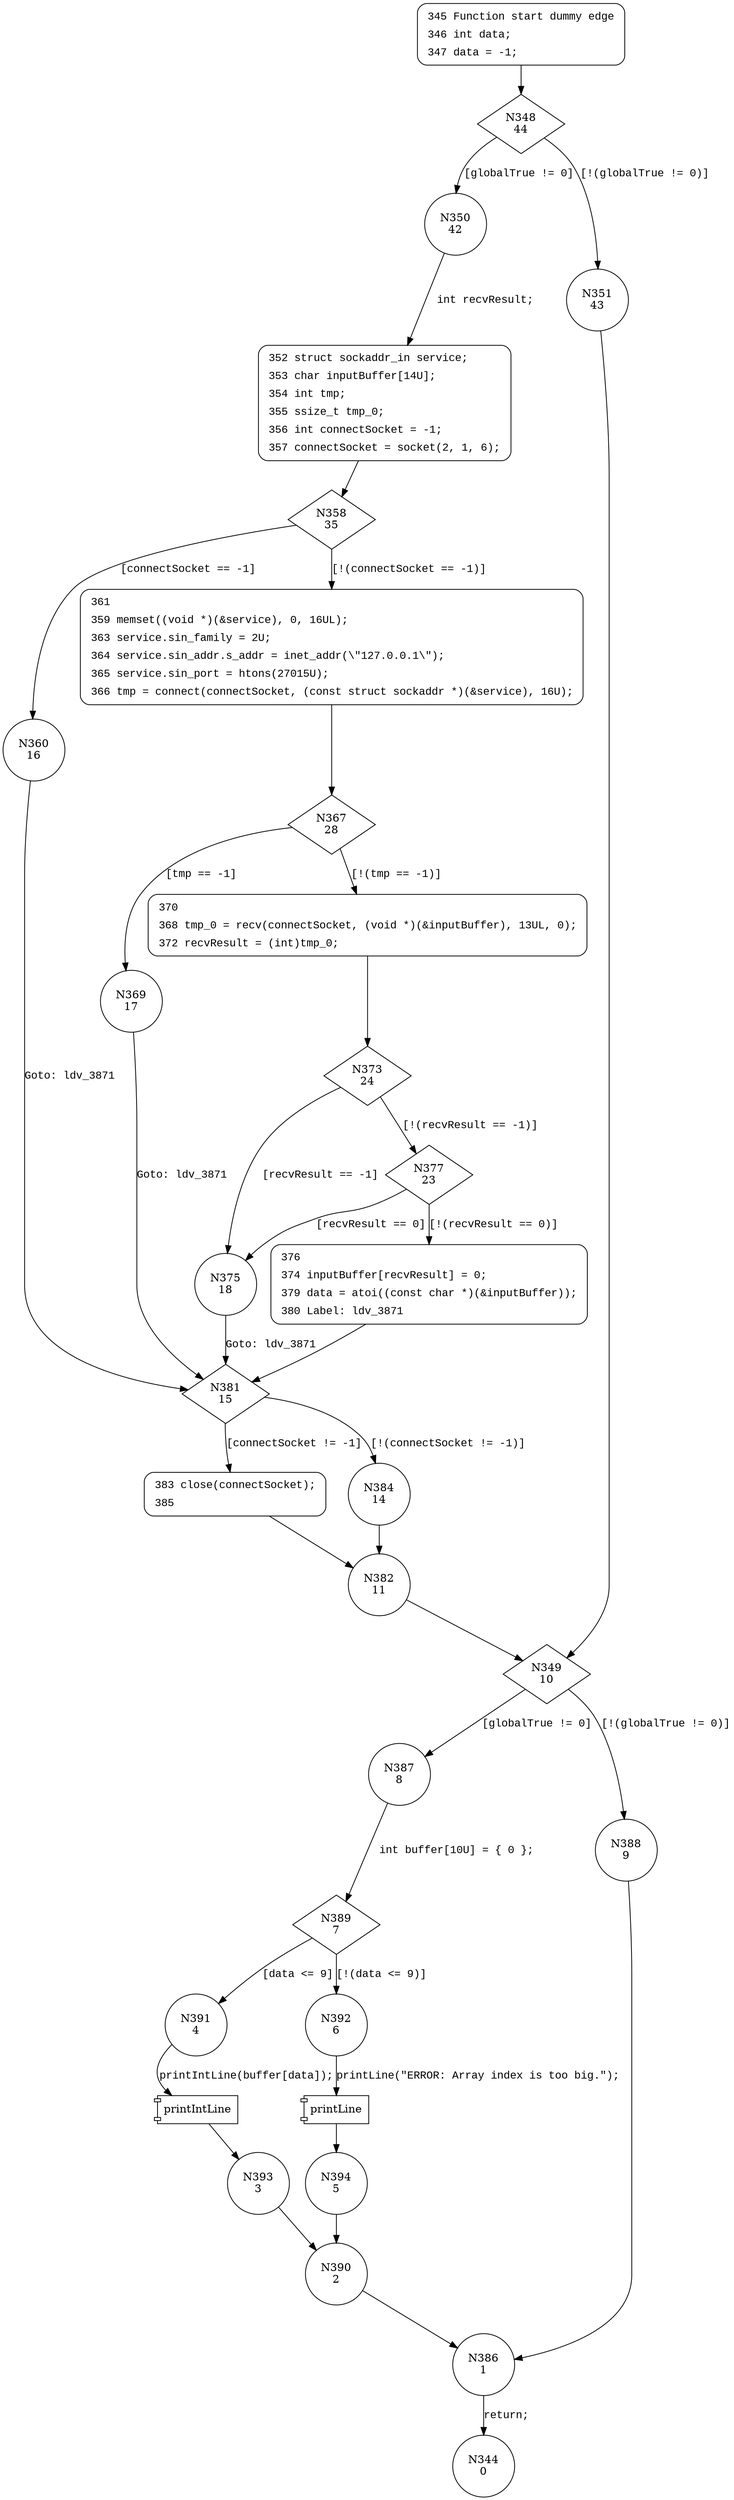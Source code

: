 digraph CWE127_Buffer_Underread__CWE839_connect_socket_10_bad {
348 [shape="diamond" label="N348\n44"]
350 [shape="circle" label="N350\n42"]
351 [shape="circle" label="N351\n43"]
349 [shape="diamond" label="N349\n10"]
387 [shape="circle" label="N387\n8"]
388 [shape="circle" label="N388\n9"]
386 [shape="circle" label="N386\n1"]
344 [shape="circle" label="N344\n0"]
389 [shape="diamond" label="N389\n7"]
391 [shape="circle" label="N391\n4"]
392 [shape="circle" label="N392\n6"]
394 [shape="circle" label="N394\n5"]
390 [shape="circle" label="N390\n2"]
393 [shape="circle" label="N393\n3"]
352 [shape="circle" label="N352\n41"]
358 [shape="diamond" label="N358\n35"]
360 [shape="circle" label="N360\n16"]
361 [shape="circle" label="N361\n34"]
367 [shape="diamond" label="N367\n28"]
369 [shape="circle" label="N369\n17"]
370 [shape="circle" label="N370\n27"]
373 [shape="diamond" label="N373\n24"]
375 [shape="circle" label="N375\n18"]
377 [shape="diamond" label="N377\n23"]
376 [shape="circle" label="N376\n22"]
381 [shape="diamond" label="N381\n15"]
383 [shape="circle" label="N383\n13"]
384 [shape="circle" label="N384\n14"]
382 [shape="circle" label="N382\n11"]
345 [style="filled,bold" penwidth="1" fillcolor="white" fontname="Courier New" shape="Mrecord" label=<<table border="0" cellborder="0" cellpadding="3" bgcolor="white"><tr><td align="right">345</td><td align="left">Function start dummy edge</td></tr><tr><td align="right">346</td><td align="left">int data;</td></tr><tr><td align="right">347</td><td align="left">data = -1;</td></tr></table>>]
345 -> 348[label=""]
352 [style="filled,bold" penwidth="1" fillcolor="white" fontname="Courier New" shape="Mrecord" label=<<table border="0" cellborder="0" cellpadding="3" bgcolor="white"><tr><td align="right">352</td><td align="left">struct sockaddr_in service;</td></tr><tr><td align="right">353</td><td align="left">char inputBuffer[14U];</td></tr><tr><td align="right">354</td><td align="left">int tmp;</td></tr><tr><td align="right">355</td><td align="left">ssize_t tmp_0;</td></tr><tr><td align="right">356</td><td align="left">int connectSocket = -1;</td></tr><tr><td align="right">357</td><td align="left">connectSocket = socket(2, 1, 6);</td></tr></table>>]
352 -> 358[label=""]
361 [style="filled,bold" penwidth="1" fillcolor="white" fontname="Courier New" shape="Mrecord" label=<<table border="0" cellborder="0" cellpadding="3" bgcolor="white"><tr><td align="right">361</td><td align="left"></td></tr><tr><td align="right">359</td><td align="left">memset((void *)(&amp;service), 0, 16UL);</td></tr><tr><td align="right">363</td><td align="left">service.sin_family = 2U;</td></tr><tr><td align="right">364</td><td align="left">service.sin_addr.s_addr = inet_addr(\&quot;127.0.0.1\&quot;);</td></tr><tr><td align="right">365</td><td align="left">service.sin_port = htons(27015U);</td></tr><tr><td align="right">366</td><td align="left">tmp = connect(connectSocket, (const struct sockaddr *)(&amp;service), 16U);</td></tr></table>>]
361 -> 367[label=""]
370 [style="filled,bold" penwidth="1" fillcolor="white" fontname="Courier New" shape="Mrecord" label=<<table border="0" cellborder="0" cellpadding="3" bgcolor="white"><tr><td align="right">370</td><td align="left"></td></tr><tr><td align="right">368</td><td align="left">tmp_0 = recv(connectSocket, (void *)(&amp;inputBuffer), 13UL, 0);</td></tr><tr><td align="right">372</td><td align="left">recvResult = (int)tmp_0;</td></tr></table>>]
370 -> 373[label=""]
376 [style="filled,bold" penwidth="1" fillcolor="white" fontname="Courier New" shape="Mrecord" label=<<table border="0" cellborder="0" cellpadding="3" bgcolor="white"><tr><td align="right">376</td><td align="left"></td></tr><tr><td align="right">374</td><td align="left">inputBuffer[recvResult] = 0;</td></tr><tr><td align="right">379</td><td align="left">data = atoi((const char *)(&amp;inputBuffer));</td></tr><tr><td align="right">380</td><td align="left">Label: ldv_3871</td></tr></table>>]
376 -> 381[label=""]
383 [style="filled,bold" penwidth="1" fillcolor="white" fontname="Courier New" shape="Mrecord" label=<<table border="0" cellborder="0" cellpadding="3" bgcolor="white"><tr><td align="right">383</td><td align="left">close(connectSocket);</td></tr><tr><td align="right">385</td><td align="left"></td></tr></table>>]
383 -> 382[label=""]
348 -> 350 [label="[globalTrue != 0]" fontname="Courier New"]
348 -> 351 [label="[!(globalTrue != 0)]" fontname="Courier New"]
349 -> 387 [label="[globalTrue != 0]" fontname="Courier New"]
349 -> 388 [label="[!(globalTrue != 0)]" fontname="Courier New"]
386 -> 344 [label="return;" fontname="Courier New"]
389 -> 391 [label="[data <= 9]" fontname="Courier New"]
389 -> 392 [label="[!(data <= 9)]" fontname="Courier New"]
100019 [shape="component" label="printLine"]
392 -> 100019 [label="printLine(\"ERROR: Array index is too big.\");" fontname="Courier New"]
100019 -> 394 [label="" fontname="Courier New"]
390 -> 386 [label="" fontname="Courier New"]
100020 [shape="component" label="printIntLine"]
391 -> 100020 [label="printIntLine(buffer[data]);" fontname="Courier New"]
100020 -> 393 [label="" fontname="Courier New"]
350 -> 352 [label="int recvResult;" fontname="Courier New"]
358 -> 360 [label="[connectSocket == -1]" fontname="Courier New"]
358 -> 361 [label="[!(connectSocket == -1)]" fontname="Courier New"]
367 -> 369 [label="[tmp == -1]" fontname="Courier New"]
367 -> 370 [label="[!(tmp == -1)]" fontname="Courier New"]
373 -> 375 [label="[recvResult == -1]" fontname="Courier New"]
373 -> 377 [label="[!(recvResult == -1)]" fontname="Courier New"]
377 -> 375 [label="[recvResult == 0]" fontname="Courier New"]
377 -> 376 [label="[!(recvResult == 0)]" fontname="Courier New"]
381 -> 383 [label="[connectSocket != -1]" fontname="Courier New"]
381 -> 384 [label="[!(connectSocket != -1)]" fontname="Courier New"]
382 -> 349 [label="" fontname="Courier New"]
375 -> 381 [label="Goto: ldv_3871" fontname="Courier New"]
360 -> 381 [label="Goto: ldv_3871" fontname="Courier New"]
351 -> 349 [label="" fontname="Courier New"]
388 -> 386 [label="" fontname="Courier New"]
387 -> 389 [label="int buffer[10U] = { 0 };" fontname="Courier New"]
394 -> 390 [label="" fontname="Courier New"]
393 -> 390 [label="" fontname="Courier New"]
384 -> 382 [label="" fontname="Courier New"]
369 -> 381 [label="Goto: ldv_3871" fontname="Courier New"]
}